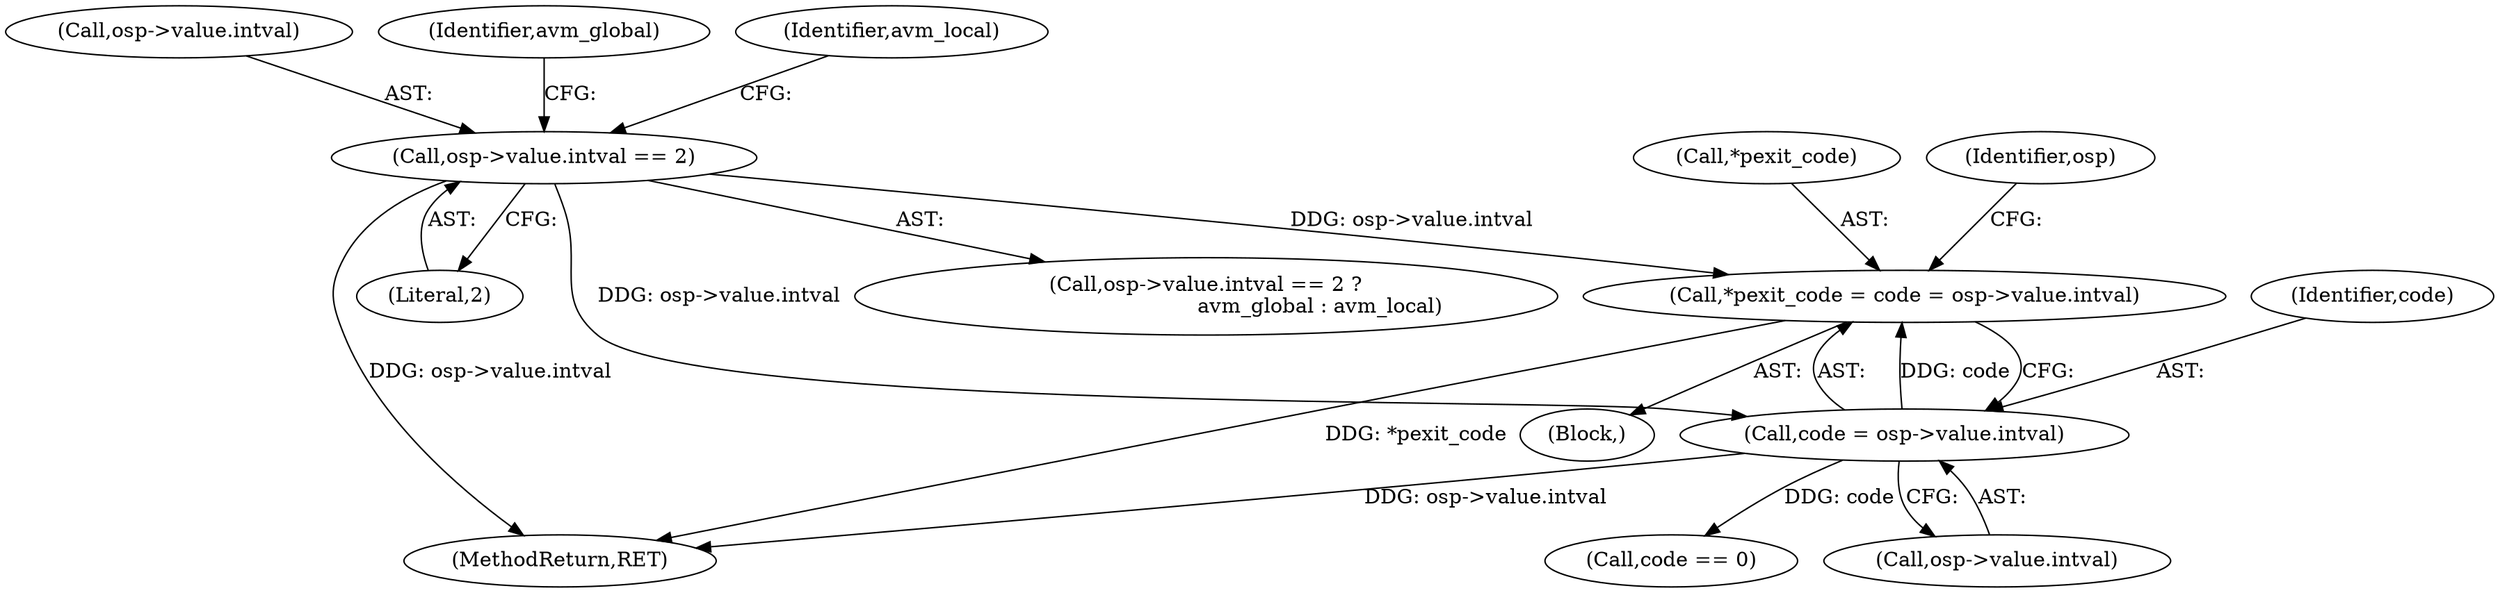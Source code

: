 digraph "0_ghostscript_b575e1ec42cc86f6a58c603f2a88fcc2af699cc8@pointer" {
"1000291" [label="(Call,*pexit_code = code = osp->value.intval)"];
"1000294" [label="(Call,code = osp->value.intval)"];
"1000343" [label="(Call,osp->value.intval == 2)"];
"1000292" [label="(Call,*pexit_code)"];
"1000306" [label="(Call,code == 0)"];
"1000343" [label="(Call,osp->value.intval == 2)"];
"1000295" [label="(Identifier,code)"];
"1000344" [label="(Call,osp->value.intval)"];
"1000695" [label="(MethodReturn,RET)"];
"1000349" [label="(Literal,2)"];
"1000350" [label="(Identifier,avm_global)"];
"1000296" [label="(Call,osp->value.intval)"];
"1000351" [label="(Identifier,avm_local)"];
"1000275" [label="(Block,)"];
"1000342" [label="(Call,osp->value.intval == 2 ?\n                                   avm_global : avm_local)"];
"1000294" [label="(Call,code = osp->value.intval)"];
"1000302" [label="(Identifier,osp)"];
"1000291" [label="(Call,*pexit_code = code = osp->value.intval)"];
"1000291" -> "1000275"  [label="AST: "];
"1000291" -> "1000294"  [label="CFG: "];
"1000292" -> "1000291"  [label="AST: "];
"1000294" -> "1000291"  [label="AST: "];
"1000302" -> "1000291"  [label="CFG: "];
"1000291" -> "1000695"  [label="DDG: *pexit_code"];
"1000294" -> "1000291"  [label="DDG: code"];
"1000343" -> "1000291"  [label="DDG: osp->value.intval"];
"1000294" -> "1000296"  [label="CFG: "];
"1000295" -> "1000294"  [label="AST: "];
"1000296" -> "1000294"  [label="AST: "];
"1000294" -> "1000695"  [label="DDG: osp->value.intval"];
"1000343" -> "1000294"  [label="DDG: osp->value.intval"];
"1000294" -> "1000306"  [label="DDG: code"];
"1000343" -> "1000342"  [label="AST: "];
"1000343" -> "1000349"  [label="CFG: "];
"1000344" -> "1000343"  [label="AST: "];
"1000349" -> "1000343"  [label="AST: "];
"1000350" -> "1000343"  [label="CFG: "];
"1000351" -> "1000343"  [label="CFG: "];
"1000343" -> "1000695"  [label="DDG: osp->value.intval"];
}
